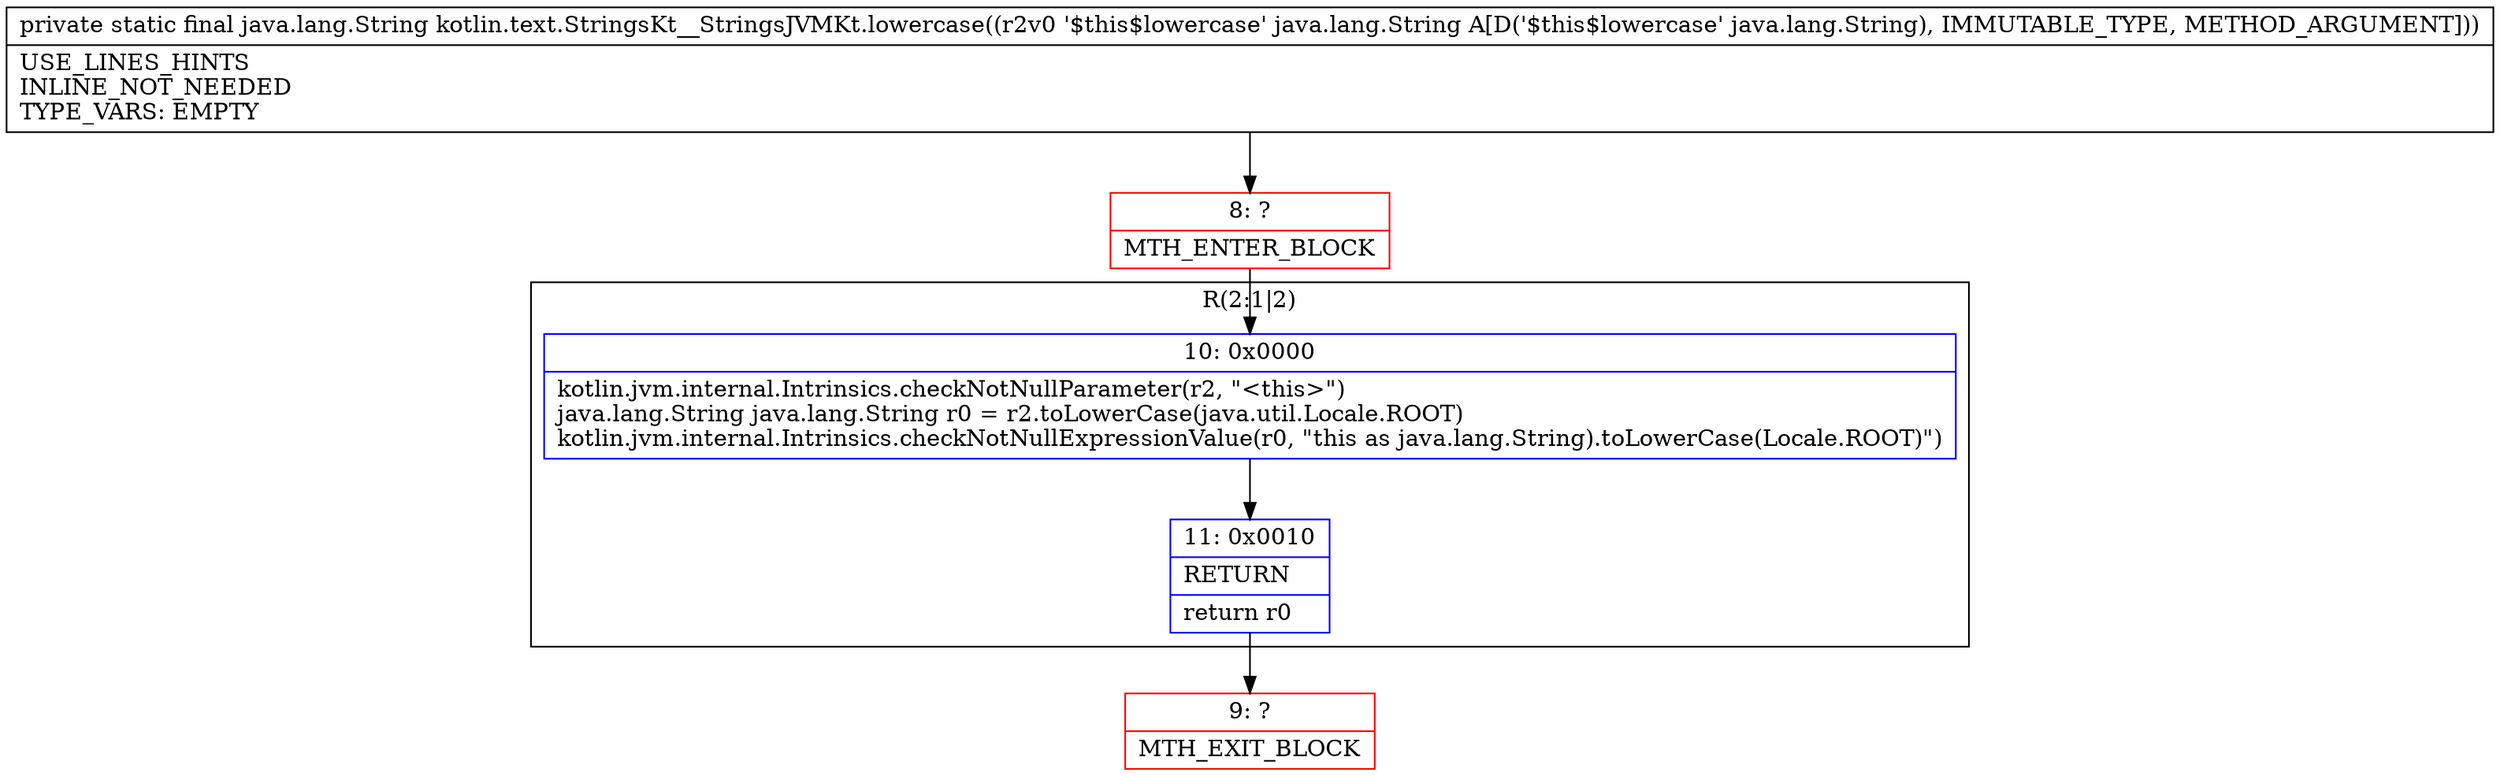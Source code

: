 digraph "CFG forkotlin.text.StringsKt__StringsJVMKt.lowercase(Ljava\/lang\/String;)Ljava\/lang\/String;" {
subgraph cluster_Region_549446727 {
label = "R(2:1|2)";
node [shape=record,color=blue];
Node_10 [shape=record,label="{10\:\ 0x0000|kotlin.jvm.internal.Intrinsics.checkNotNullParameter(r2, \"\<this\>\")\ljava.lang.String java.lang.String r0 = r2.toLowerCase(java.util.Locale.ROOT)\lkotlin.jvm.internal.Intrinsics.checkNotNullExpressionValue(r0, \"this as java.lang.String).toLowerCase(Locale.ROOT)\")\l}"];
Node_11 [shape=record,label="{11\:\ 0x0010|RETURN\l|return r0\l}"];
}
Node_8 [shape=record,color=red,label="{8\:\ ?|MTH_ENTER_BLOCK\l}"];
Node_9 [shape=record,color=red,label="{9\:\ ?|MTH_EXIT_BLOCK\l}"];
MethodNode[shape=record,label="{private static final java.lang.String kotlin.text.StringsKt__StringsJVMKt.lowercase((r2v0 '$this$lowercase' java.lang.String A[D('$this$lowercase' java.lang.String), IMMUTABLE_TYPE, METHOD_ARGUMENT]))  | USE_LINES_HINTS\lINLINE_NOT_NEEDED\lTYPE_VARS: EMPTY\l}"];
MethodNode -> Node_8;Node_10 -> Node_11;
Node_11 -> Node_9;
Node_8 -> Node_10;
}

